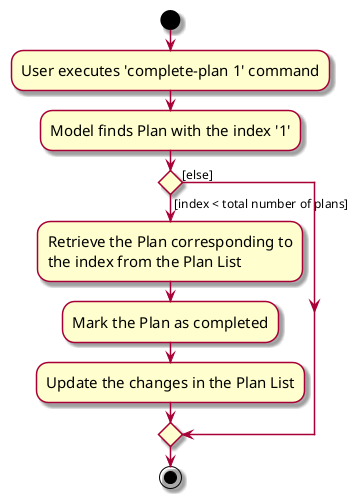 @startuml
skin rose
skinparam ActivityFontSize 15
skinparam ArrowFontSize 12
start
:User executes 'complete-plan 1' command;
:Model finds Plan with the index '1';

'Since the beta syntax does not support placing the condition outside the
'diamond we place it as the true branch instead.

if () then ([index < total number of plans])
    :Retrieve the Plan corresponding to
    the index from the Plan List;
    :Mark the Plan as completed;
    :Update the changes in the Plan List;
else ([else])
endif
stop
@enduml
